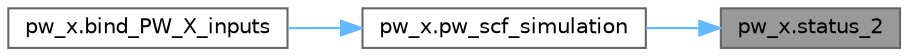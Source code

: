 digraph "pw_x.status_2"
{
 // LATEX_PDF_SIZE
  bgcolor="transparent";
  edge [fontname=Helvetica,fontsize=10,labelfontname=Helvetica,labelfontsize=10];
  node [fontname=Helvetica,fontsize=10,shape=box,height=0.2,width=0.4];
  rankdir="RL";
  Node1 [label="pw_x.status_2",height=0.2,width=0.4,color="gray40", fillcolor="grey60", style="filled", fontcolor="black",tooltip="('STARTED PW SCF SIMULATION')"];
  Node1 -> Node2 [dir="back",color="steelblue1",style="solid"];
  Node2 [label="pw_x.pw_scf_simulation",height=0.2,width=0.4,color="grey40", fillcolor="white", style="filled",URL="$d8/dbc/namespacepw__x.html#a492463a253d7dfb8a6ad1366eac7dd0f",tooltip=" "];
  Node2 -> Node3 [dir="back",color="steelblue1",style="solid"];
  Node3 [label="pw_x.bind_PW_X_inputs",height=0.2,width=0.4,color="grey40", fillcolor="white", style="filled",URL="$d8/dbc/namespacepw__x.html#a16099c23ec3eb8d319a775c3f936dc2e",tooltip=" "];
}

